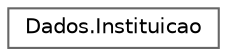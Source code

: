 digraph "Graphical Class Hierarchy"
{
 // LATEX_PDF_SIZE
  bgcolor="transparent";
  edge [fontname=Helvetica,fontsize=10,labelfontname=Helvetica,labelfontsize=10];
  node [fontname=Helvetica,fontsize=10,shape=box,height=0.2,width=0.4];
  rankdir="LR";
  Node0 [id="Node000000",label="Dados.Instituicao",height=0.2,width=0.4,color="grey40", fillcolor="white", style="filled",URL="$class_dados_1_1_instituicao.html",tooltip="Purpose: Class Instituicao com as listas de tudo o que faz parte da instituicao Created by: diogo Cre..."];
}
